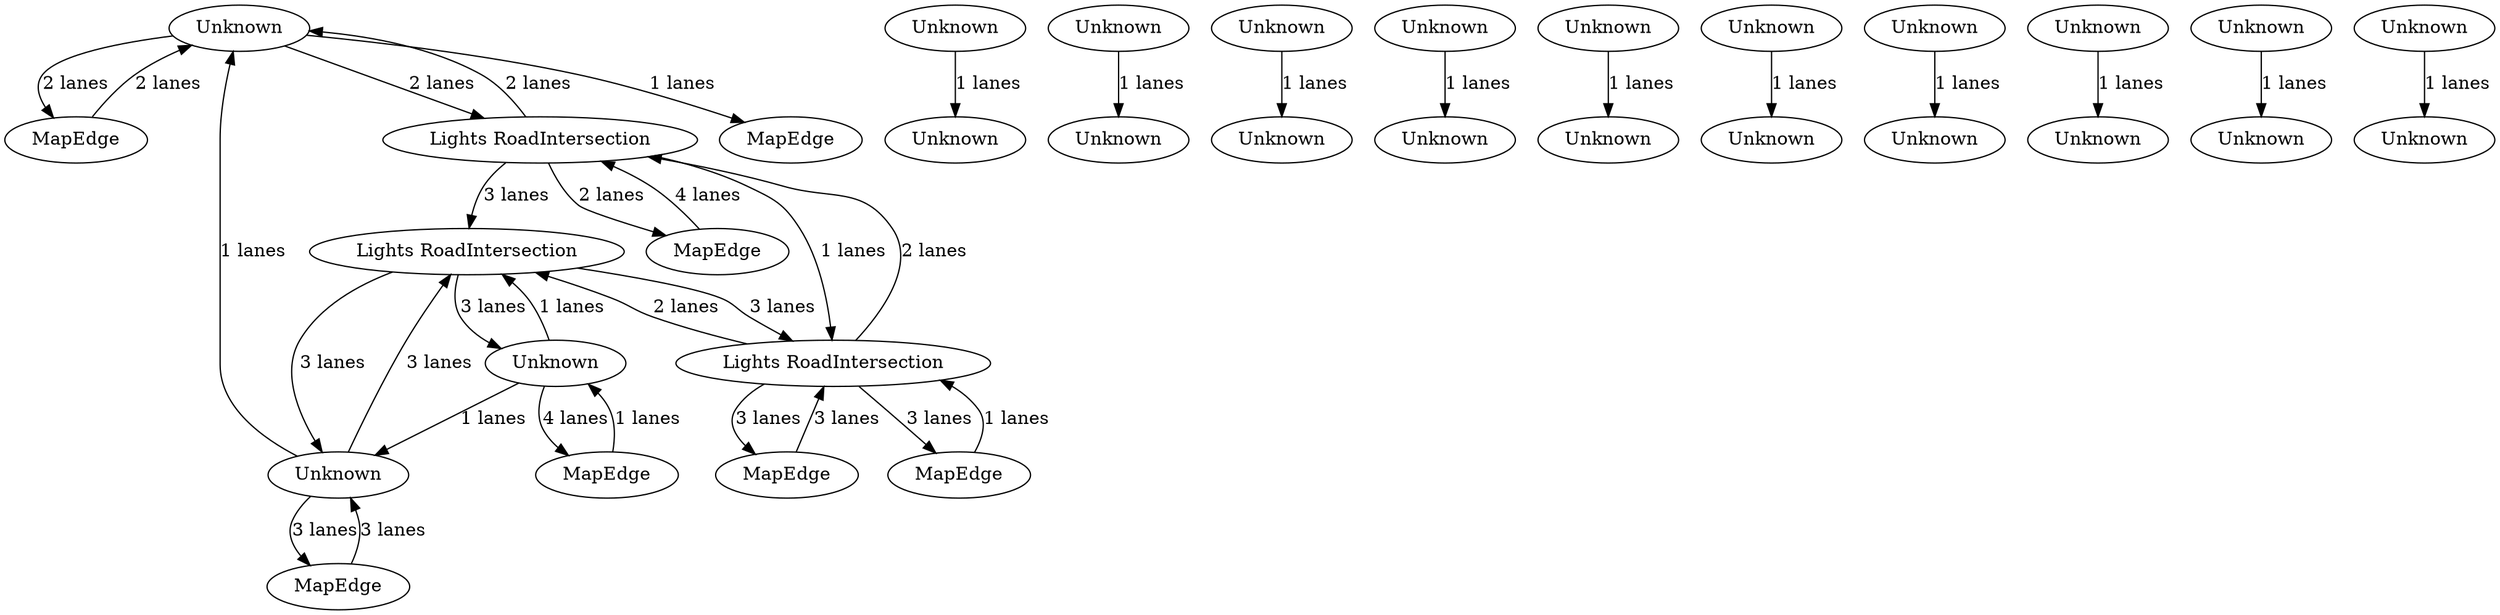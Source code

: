 digraph {
    0 [ label = "MapEdge" ]
    1 [ label = "MapEdge" ]
    2 [ label = "MapEdge" ]
    3 [ label = "MapEdge" ]
    4 [ label = "MapEdge" ]
    5 [ label = "MapEdge" ]
    6 [ label = "Lights RoadIntersection" ]
    7 [ label = "Lights RoadIntersection" ]
    8 [ label = "Lights RoadIntersection" ]
    9 [ label = "MapEdge" ]
    10 [ label = "Unknown" ]
    11 [ label = "Unknown" ]
    12 [ label = "Unknown" ]
    13 [ label = "Unknown" ]
    14 [ label = "Unknown" ]
    15 [ label = "Unknown" ]
    16 [ label = "Unknown" ]
    17 [ label = "Unknown" ]
    18 [ label = "Unknown" ]
    19 [ label = "Unknown" ]
    20 [ label = "Unknown" ]
    21 [ label = "Unknown" ]
    22 [ label = "Unknown" ]
    23 [ label = "Unknown" ]
    24 [ label = "Unknown" ]
    25 [ label = "Unknown" ]
    26 [ label = "Unknown" ]
    27 [ label = "Unknown" ]
    28 [ label = "Unknown" ]
    29 [ label = "Unknown" ]
    30 [ label = "Unknown" ]
    31 [ label = "Unknown" ]
    32 [ label = "Unknown" ]
    9 -> 8 [ label = "3 lanes" ]
    8 -> 9 [ label = "3 lanes" ]
    6 -> 8 [ label = "1 lanes" ]
    8 -> 6 [ label = "2 lanes" ]
    8 -> 7 [ label = "2 lanes" ]
    7 -> 8 [ label = "3 lanes" ]
    7 -> 31 [ label = "3 lanes" ]
    31 -> 7 [ label = "3 lanes" ]
    31 -> 3 [ label = "3 lanes" ]
    3 -> 31 [ label = "3 lanes" ]
    6 -> 7 [ label = "3 lanes" ]
    30 -> 4 [ label = "4 lanes" ]
    4 -> 30 [ label = "1 lanes" ]
    1 -> 6 [ label = "4 lanes" ]
    6 -> 1 [ label = "2 lanes" ]
    2 -> 32 [ label = "2 lanes" ]
    32 -> 2 [ label = "2 lanes" ]
    32 -> 6 [ label = "2 lanes" ]
    6 -> 32 [ label = "2 lanes" ]
    12 -> 13 [ label = "1 lanes" ]
    14 -> 15 [ label = "1 lanes" ]
    17 -> 18 [ label = "1 lanes" ]
    19 -> 20 [ label = "1 lanes" ]
    21 -> 22 [ label = "1 lanes" ]
    23 -> 11 [ label = "1 lanes" ]
    24 -> 25 [ label = "1 lanes" ]
    26 -> 27 [ label = "1 lanes" ]
    28 -> 10 [ label = "1 lanes" ]
    16 -> 29 [ label = "1 lanes" ]
    32 -> 0 [ label = "1 lanes" ]
    30 -> 31 [ label = "1 lanes" ]
    31 -> 32 [ label = "1 lanes" ]
    8 -> 5 [ label = "3 lanes" ]
    5 -> 8 [ label = "1 lanes" ]
    7 -> 30 [ label = "3 lanes" ]
    30 -> 7 [ label = "1 lanes" ]
}
